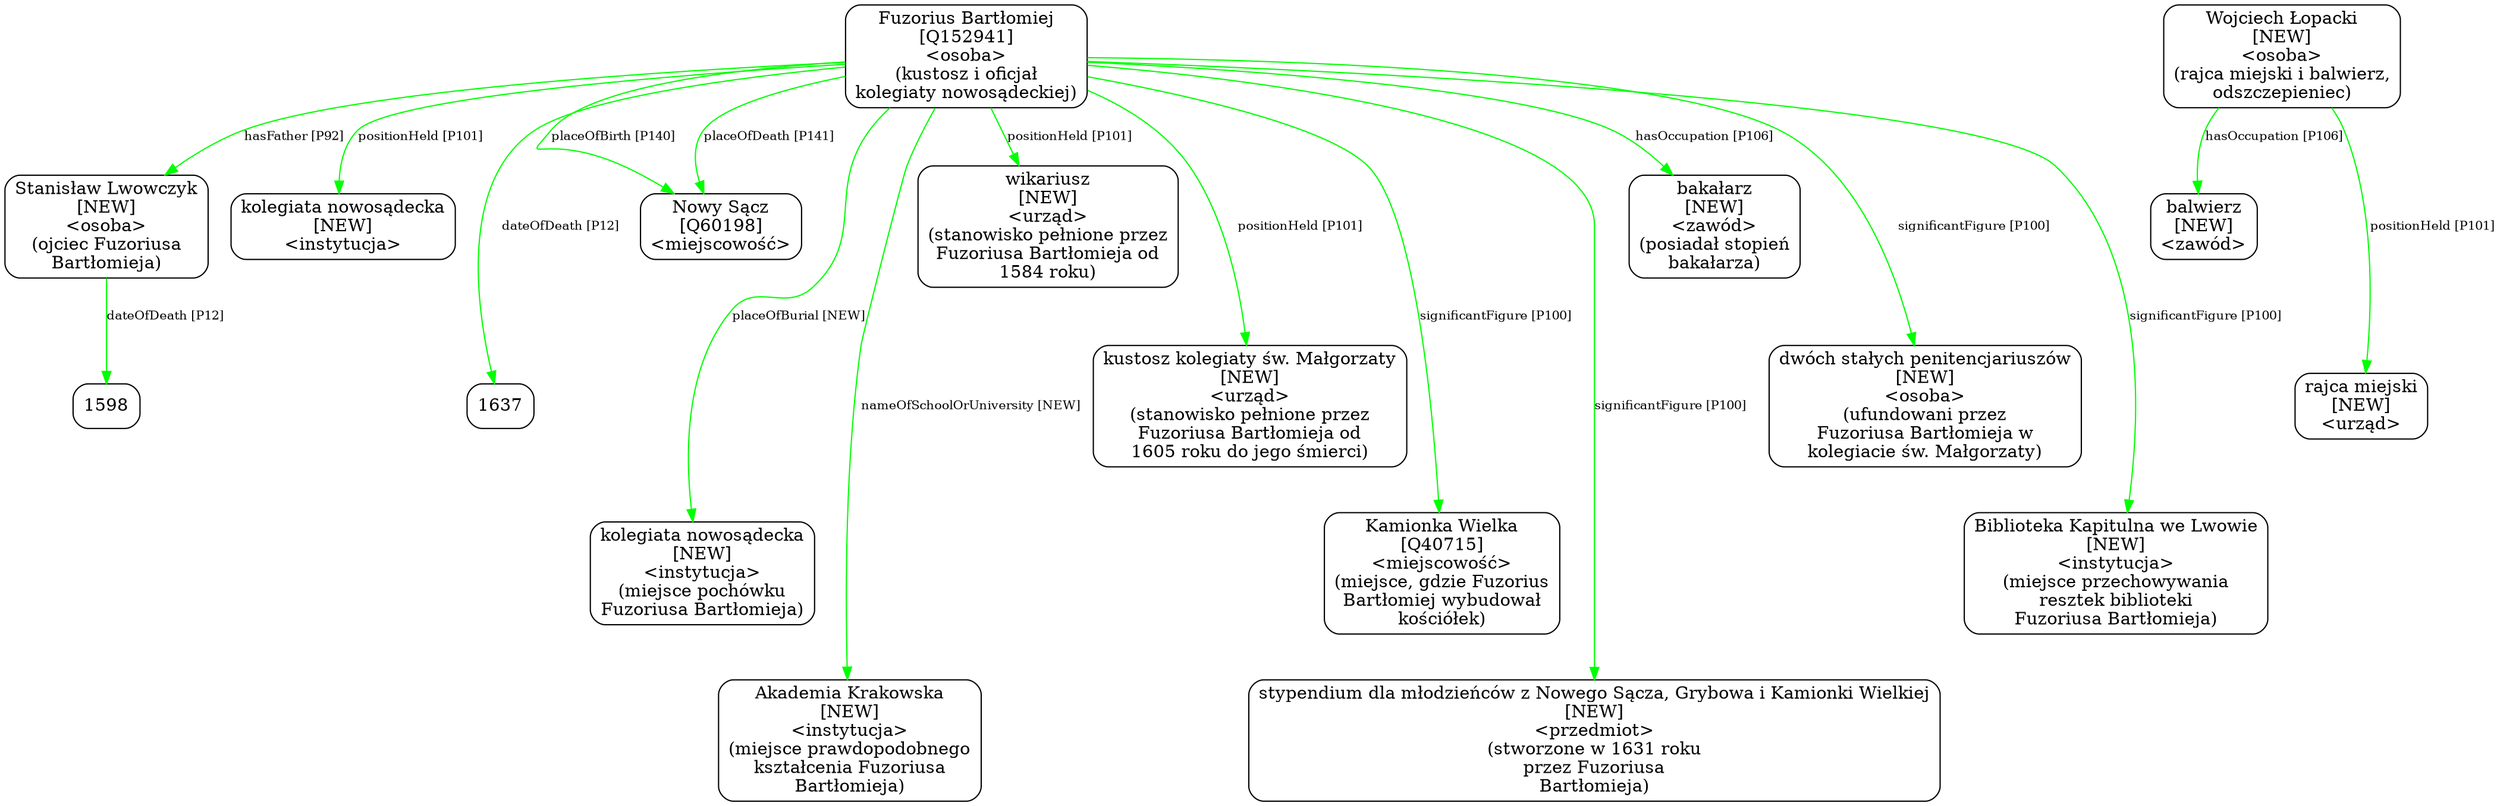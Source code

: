 digraph {
	node [shape=box,
		style=rounded
	];
	edge [fontsize=10];
	"Fuzorius Bartłomiej
[Q152941]
<osoba>
(kustosz i oficjał
kolegiaty nowosądeckiej)"	[color=black,
		label="Fuzorius Bartłomiej
[Q152941]
<osoba>
(kustosz i oficjał
kolegiaty nowosądeckiej)"];
	"Stanisław Lwowczyk
[NEW]
<osoba>
(ojciec Fuzoriusa
Bartłomieja)"	[color=black,
		label="Stanisław Lwowczyk
[NEW]
<osoba>
(ojciec Fuzoriusa
Bartłomieja)"];
	"Fuzorius Bartłomiej
[Q152941]
<osoba>
(kustosz i oficjał
kolegiaty nowosądeckiej)" -> "Stanisław Lwowczyk
[NEW]
<osoba>
(ojciec Fuzoriusa
Bartłomieja)"	[color=green,
		label="hasFather [P92]"];
	"Fuzorius Bartłomiej
[Q152941]
<osoba>
(kustosz i oficjał
kolegiaty nowosądeckiej)" -> "kolegiata nowosądecka
[NEW]
<instytucja>"	[color=green,
		label="positionHeld [P101]",
		minlen=1];
	"Fuzorius Bartłomiej
[Q152941]
<osoba>
(kustosz i oficjał
kolegiaty nowosądeckiej)" -> 1637	[color=green,
		label="dateOfDeath [P12]",
		minlen=2];
	"Fuzorius Bartłomiej
[Q152941]
<osoba>
(kustosz i oficjał
kolegiaty nowosądeckiej)" -> "Nowy Sącz
[Q60198]
<miejscowość>"	[color=green,
		label="placeOfBirth [P140]"];
	"Fuzorius Bartłomiej
[Q152941]
<osoba>
(kustosz i oficjał
kolegiaty nowosądeckiej)" -> "Nowy Sącz
[Q60198]
<miejscowość>"	[color=green,
		label="placeOfDeath [P141]"];
	"Fuzorius Bartłomiej
[Q152941]
<osoba>
(kustosz i oficjał
kolegiaty nowosądeckiej)" -> "kolegiata nowosądecka
[NEW]
<instytucja>
(miejsce pochówku
Fuzoriusa Bartłomieja)"	[color=green,
		label="placeOfBurial [NEW]",
		minlen=3];
	"Fuzorius Bartłomiej
[Q152941]
<osoba>
(kustosz i oficjał
kolegiaty nowosądeckiej)" -> "Akademia Krakowska
[NEW]
<instytucja>
(miejsce prawdopodobnego
kształcenia Fuzoriusa
Bartłomieja)"	[color=green,
		label="nameOfSchoolOrUniversity [NEW]",
		minlen=4];
	"Fuzorius Bartłomiej
[Q152941]
<osoba>
(kustosz i oficjał
kolegiaty nowosądeckiej)" -> "wikariusz
[NEW]
<urząd>
(stanowisko pełnione przez
Fuzoriusa Bartłomieja od
1584 roku)"	[color=green,
		label="positionHeld [P101]",
		minlen=1];
	"Fuzorius Bartłomiej
[Q152941]
<osoba>
(kustosz i oficjał
kolegiaty nowosądeckiej)" -> "kustosz kolegiaty św. Małgorzaty
[NEW]
<urząd>
(stanowisko pełnione przez
Fuzoriusa Bartłomieja od
1605 roku do jego śmierci)"	[color=green,
		label="positionHeld [P101]",
		minlen=2];
	"Fuzorius Bartłomiej
[Q152941]
<osoba>
(kustosz i oficjał
kolegiaty nowosądeckiej)" -> "Kamionka Wielka
[Q40715]
<miejscowość>
(miejsce, gdzie Fuzorius
Bartłomiej wybudował
kościółek)"	[color=green,
		label="significantFigure [P100]",
		minlen=3];
	"Fuzorius Bartłomiej
[Q152941]
<osoba>
(kustosz i oficjał
kolegiaty nowosądeckiej)" -> "stypendium dla młodzieńców z Nowego Sącza, Grybowa i Kamionki Wielkiej
[NEW]
<przedmiot>
(stworzone w 1631 roku
przez Fuzoriusa
\
Bartłomieja)"	[color=green,
		label="significantFigure [P100]",
		minlen=4];
	"Fuzorius Bartłomiej
[Q152941]
<osoba>
(kustosz i oficjał
kolegiaty nowosądeckiej)" -> "bakałarz
[NEW]
<zawód>
(posiadał stopień
bakałarza)"	[color=green,
		label="hasOccupation [P106]",
		minlen=1];
	"Fuzorius Bartłomiej
[Q152941]
<osoba>
(kustosz i oficjał
kolegiaty nowosądeckiej)" -> "dwóch stałych penitencjariuszów
[NEW]
<osoba>
(ufundowani przez
Fuzoriusa Bartłomieja w
kolegiacie św. Małgorzaty)"	[color=green,
		label="significantFigure [P100]",
		minlen=2];
	"Fuzorius Bartłomiej
[Q152941]
<osoba>
(kustosz i oficjał
kolegiaty nowosądeckiej)" -> "Biblioteka Kapitulna we Lwowie
[NEW]
<instytucja>
(miejsce przechowywania
resztek biblioteki
Fuzoriusa Bartłomieja)"	[color=green,
		label="significantFigure [P100]",
		minlen=3];
	"Stanisław Lwowczyk
[NEW]
<osoba>
(ojciec Fuzoriusa
Bartłomieja)" -> 1598	[color=green,
		label="dateOfDeath [P12]",
		minlen=1];
	"Wojciech Łopacki
[NEW]
<osoba>
(rajca miejski i balwierz,
odszczepieniec)"	[color=black,
		label="Wojciech Łopacki
[NEW]
<osoba>
(rajca miejski i balwierz,
odszczepieniec)"];
	"Wojciech Łopacki
[NEW]
<osoba>
(rajca miejski i balwierz,
odszczepieniec)" -> "balwierz
[NEW]
<zawód>"	[color=green,
		label="hasOccupation [P106]",
		minlen=1];
	"Wojciech Łopacki
[NEW]
<osoba>
(rajca miejski i balwierz,
odszczepieniec)" -> "rajca miejski
[NEW]
<urząd>"	[color=green,
		label="positionHeld [P101]",
		minlen=2];
}
